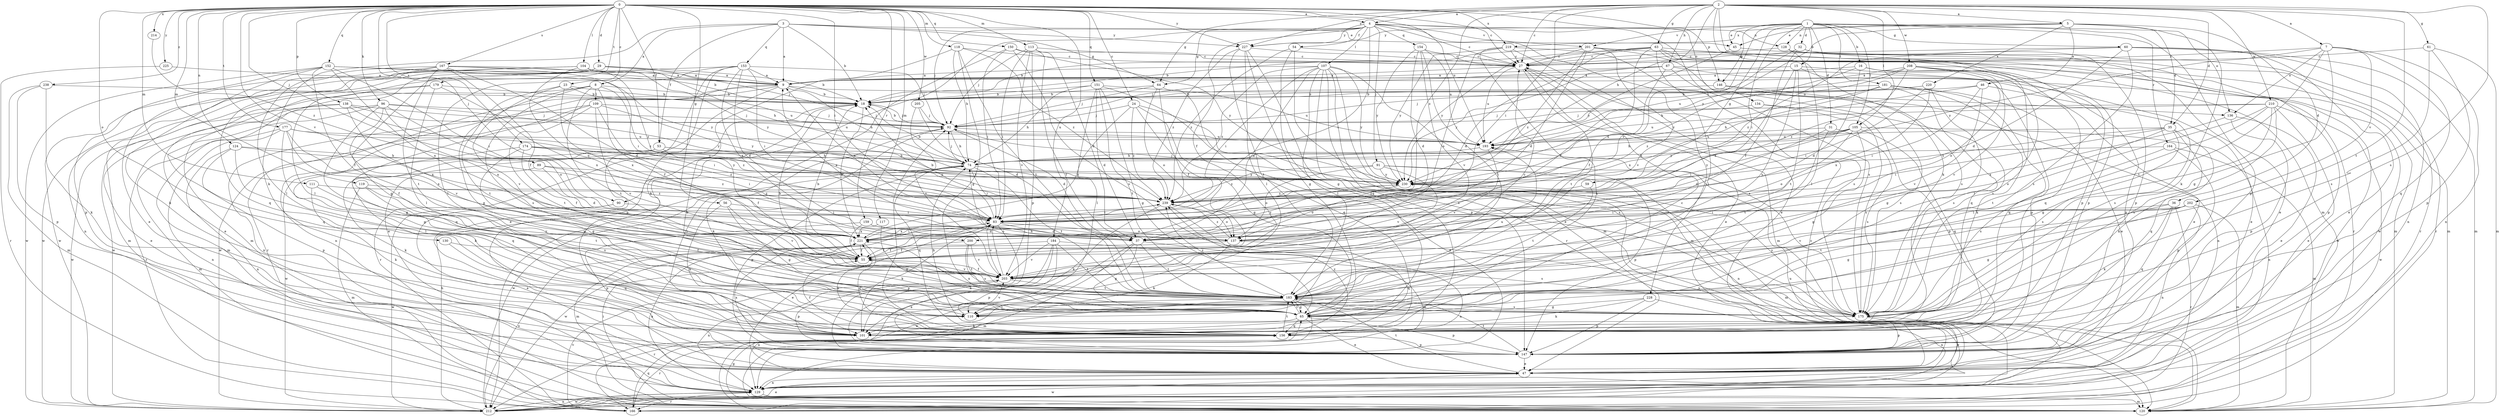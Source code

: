 strict digraph  {
0;
1;
2;
3;
4;
5;
7;
8;
9;
15;
16;
18;
23;
24;
27;
29;
31;
32;
35;
36;
37;
45;
46;
47;
53;
54;
55;
56;
59;
60;
61;
63;
64;
65;
67;
74;
83;
89;
90;
91;
92;
96;
101;
104;
105;
107;
109;
110;
111;
113;
117;
118;
119;
120;
124;
128;
129;
130;
134;
136;
137;
138;
146;
147;
150;
151;
152;
153;
154;
156;
159;
164;
166;
167;
174;
175;
177;
179;
181;
183;
184;
193;
200;
201;
202;
203;
205;
208;
210;
212;
214;
219;
220;
221;
225;
227;
228;
230;
238;
239;
0 -> 4  [label=a];
0 -> 23  [label=c];
0 -> 24  [label=c];
0 -> 27  [label=c];
0 -> 29  [label=d];
0 -> 53  [label=f];
0 -> 56  [label=g];
0 -> 83  [label=i];
0 -> 89  [label=j];
0 -> 90  [label=j];
0 -> 96  [label=k];
0 -> 104  [label=l];
0 -> 111  [label=m];
0 -> 113  [label=m];
0 -> 117  [label=m];
0 -> 118  [label=m];
0 -> 119  [label=m];
0 -> 124  [label=n];
0 -> 130  [label=o];
0 -> 134  [label=o];
0 -> 138  [label=p];
0 -> 146  [label=p];
0 -> 150  [label=q];
0 -> 151  [label=q];
0 -> 152  [label=q];
0 -> 159  [label=r];
0 -> 167  [label=s];
0 -> 174  [label=s];
0 -> 177  [label=t];
0 -> 179  [label=t];
0 -> 184  [label=u];
0 -> 193  [label=u];
0 -> 200  [label=v];
0 -> 205  [label=w];
0 -> 214  [label=x];
0 -> 219  [label=x];
0 -> 225  [label=y];
0 -> 227  [label=y];
0 -> 238  [label=z];
1 -> 15  [label=b];
1 -> 16  [label=b];
1 -> 31  [label=d];
1 -> 32  [label=d];
1 -> 45  [label=e];
1 -> 59  [label=g];
1 -> 60  [label=g];
1 -> 83  [label=i];
1 -> 105  [label=l];
1 -> 128  [label=n];
1 -> 136  [label=o];
1 -> 146  [label=p];
1 -> 147  [label=p];
1 -> 164  [label=r];
1 -> 181  [label=t];
1 -> 200  [label=v];
1 -> 201  [label=v];
1 -> 227  [label=y];
2 -> 4  [label=a];
2 -> 5  [label=a];
2 -> 7  [label=a];
2 -> 27  [label=c];
2 -> 35  [label=d];
2 -> 61  [label=g];
2 -> 63  [label=g];
2 -> 64  [label=g];
2 -> 67  [label=h];
2 -> 74  [label=h];
2 -> 83  [label=i];
2 -> 101  [label=k];
2 -> 105  [label=l];
2 -> 120  [label=m];
2 -> 175  [label=s];
2 -> 183  [label=t];
2 -> 208  [label=w];
2 -> 210  [label=w];
2 -> 227  [label=y];
2 -> 239  [label=z];
3 -> 8  [label=a];
3 -> 9  [label=a];
3 -> 18  [label=b];
3 -> 45  [label=e];
3 -> 53  [label=f];
3 -> 64  [label=g];
3 -> 101  [label=k];
3 -> 153  [label=q];
3 -> 227  [label=y];
4 -> 27  [label=c];
4 -> 54  [label=f];
4 -> 55  [label=f];
4 -> 64  [label=g];
4 -> 83  [label=i];
4 -> 90  [label=j];
4 -> 91  [label=j];
4 -> 92  [label=j];
4 -> 107  [label=l];
4 -> 128  [label=n];
4 -> 154  [label=q];
4 -> 175  [label=s];
4 -> 201  [label=v];
4 -> 227  [label=y];
4 -> 228  [label=y];
5 -> 35  [label=d];
5 -> 36  [label=d];
5 -> 45  [label=e];
5 -> 46  [label=e];
5 -> 101  [label=k];
5 -> 219  [label=x];
5 -> 220  [label=x];
5 -> 230  [label=y];
7 -> 27  [label=c];
7 -> 65  [label=g];
7 -> 129  [label=n];
7 -> 136  [label=o];
7 -> 156  [label=q];
7 -> 183  [label=t];
7 -> 202  [label=v];
7 -> 230  [label=y];
8 -> 18  [label=b];
8 -> 55  [label=f];
8 -> 65  [label=g];
8 -> 109  [label=l];
8 -> 120  [label=m];
8 -> 175  [label=s];
8 -> 183  [label=t];
8 -> 239  [label=z];
9 -> 18  [label=b];
9 -> 47  [label=e];
9 -> 74  [label=h];
9 -> 129  [label=n];
9 -> 136  [label=o];
9 -> 166  [label=r];
9 -> 212  [label=w];
15 -> 9  [label=a];
15 -> 47  [label=e];
15 -> 147  [label=p];
15 -> 183  [label=t];
15 -> 203  [label=v];
15 -> 221  [label=x];
16 -> 9  [label=a];
16 -> 37  [label=d];
16 -> 147  [label=p];
16 -> 156  [label=q];
16 -> 175  [label=s];
16 -> 230  [label=y];
18 -> 92  [label=j];
18 -> 166  [label=r];
18 -> 221  [label=x];
23 -> 18  [label=b];
23 -> 183  [label=t];
23 -> 193  [label=u];
23 -> 203  [label=v];
23 -> 221  [label=x];
24 -> 65  [label=g];
24 -> 92  [label=j];
24 -> 129  [label=n];
24 -> 175  [label=s];
24 -> 221  [label=x];
24 -> 239  [label=z];
27 -> 9  [label=a];
27 -> 47  [label=e];
27 -> 120  [label=m];
27 -> 183  [label=t];
27 -> 193  [label=u];
29 -> 9  [label=a];
29 -> 18  [label=b];
29 -> 65  [label=g];
29 -> 92  [label=j];
29 -> 110  [label=l];
29 -> 120  [label=m];
29 -> 156  [label=q];
31 -> 37  [label=d];
31 -> 175  [label=s];
31 -> 183  [label=t];
31 -> 193  [label=u];
32 -> 27  [label=c];
32 -> 55  [label=f];
32 -> 147  [label=p];
32 -> 166  [label=r];
32 -> 193  [label=u];
35 -> 83  [label=i];
35 -> 101  [label=k];
35 -> 137  [label=o];
35 -> 156  [label=q];
35 -> 175  [label=s];
35 -> 193  [label=u];
35 -> 230  [label=y];
36 -> 65  [label=g];
36 -> 83  [label=i];
36 -> 101  [label=k];
36 -> 156  [label=q];
36 -> 166  [label=r];
37 -> 65  [label=g];
37 -> 120  [label=m];
37 -> 129  [label=n];
37 -> 183  [label=t];
37 -> 212  [label=w];
37 -> 230  [label=y];
45 -> 166  [label=r];
45 -> 230  [label=y];
46 -> 18  [label=b];
46 -> 74  [label=h];
46 -> 83  [label=i];
46 -> 175  [label=s];
46 -> 203  [label=v];
47 -> 129  [label=n];
47 -> 183  [label=t];
47 -> 212  [label=w];
53 -> 55  [label=f];
53 -> 74  [label=h];
53 -> 101  [label=k];
53 -> 212  [label=w];
53 -> 239  [label=z];
54 -> 27  [label=c];
54 -> 65  [label=g];
54 -> 120  [label=m];
54 -> 239  [label=z];
55 -> 18  [label=b];
55 -> 203  [label=v];
56 -> 65  [label=g];
56 -> 83  [label=i];
56 -> 101  [label=k];
56 -> 203  [label=v];
59 -> 183  [label=t];
59 -> 239  [label=z];
60 -> 27  [label=c];
60 -> 37  [label=d];
60 -> 47  [label=e];
60 -> 120  [label=m];
60 -> 129  [label=n];
60 -> 175  [label=s];
60 -> 239  [label=z];
61 -> 27  [label=c];
61 -> 120  [label=m];
61 -> 147  [label=p];
61 -> 175  [label=s];
63 -> 18  [label=b];
63 -> 27  [label=c];
63 -> 37  [label=d];
63 -> 55  [label=f];
63 -> 110  [label=l];
63 -> 120  [label=m];
63 -> 147  [label=p];
63 -> 166  [label=r];
63 -> 212  [label=w];
63 -> 230  [label=y];
64 -> 18  [label=b];
64 -> 55  [label=f];
64 -> 92  [label=j];
64 -> 137  [label=o];
64 -> 156  [label=q];
65 -> 18  [label=b];
65 -> 47  [label=e];
65 -> 101  [label=k];
65 -> 147  [label=p];
65 -> 156  [label=q];
65 -> 183  [label=t];
67 -> 9  [label=a];
67 -> 47  [label=e];
67 -> 55  [label=f];
67 -> 92  [label=j];
67 -> 156  [label=q];
67 -> 212  [label=w];
67 -> 230  [label=y];
74 -> 18  [label=b];
74 -> 83  [label=i];
74 -> 92  [label=j];
74 -> 147  [label=p];
74 -> 156  [label=q];
74 -> 183  [label=t];
74 -> 212  [label=w];
74 -> 230  [label=y];
83 -> 9  [label=a];
83 -> 18  [label=b];
83 -> 37  [label=d];
83 -> 47  [label=e];
83 -> 101  [label=k];
83 -> 120  [label=m];
83 -> 137  [label=o];
83 -> 147  [label=p];
83 -> 203  [label=v];
83 -> 212  [label=w];
83 -> 221  [label=x];
89 -> 37  [label=d];
89 -> 101  [label=k];
89 -> 230  [label=y];
89 -> 239  [label=z];
90 -> 47  [label=e];
90 -> 83  [label=i];
90 -> 212  [label=w];
91 -> 129  [label=n];
91 -> 137  [label=o];
91 -> 147  [label=p];
91 -> 203  [label=v];
91 -> 230  [label=y];
91 -> 239  [label=z];
92 -> 18  [label=b];
92 -> 37  [label=d];
92 -> 74  [label=h];
92 -> 101  [label=k];
92 -> 193  [label=u];
96 -> 65  [label=g];
96 -> 92  [label=j];
96 -> 137  [label=o];
96 -> 156  [label=q];
96 -> 166  [label=r];
96 -> 203  [label=v];
96 -> 221  [label=x];
96 -> 230  [label=y];
101 -> 27  [label=c];
101 -> 92  [label=j];
104 -> 9  [label=a];
104 -> 74  [label=h];
104 -> 129  [label=n];
104 -> 137  [label=o];
104 -> 212  [label=w];
104 -> 230  [label=y];
104 -> 239  [label=z];
105 -> 65  [label=g];
105 -> 74  [label=h];
105 -> 83  [label=i];
105 -> 129  [label=n];
105 -> 137  [label=o];
105 -> 156  [label=q];
105 -> 193  [label=u];
105 -> 230  [label=y];
107 -> 9  [label=a];
107 -> 37  [label=d];
107 -> 47  [label=e];
107 -> 83  [label=i];
107 -> 110  [label=l];
107 -> 120  [label=m];
107 -> 147  [label=p];
107 -> 166  [label=r];
107 -> 175  [label=s];
107 -> 230  [label=y];
107 -> 239  [label=z];
109 -> 83  [label=i];
109 -> 92  [label=j];
109 -> 129  [label=n];
109 -> 156  [label=q];
109 -> 183  [label=t];
109 -> 203  [label=v];
109 -> 230  [label=y];
110 -> 203  [label=v];
111 -> 101  [label=k];
111 -> 183  [label=t];
111 -> 239  [label=z];
113 -> 27  [label=c];
113 -> 37  [label=d];
113 -> 83  [label=i];
113 -> 92  [label=j];
113 -> 147  [label=p];
113 -> 183  [label=t];
113 -> 203  [label=v];
117 -> 65  [label=g];
117 -> 221  [label=x];
118 -> 27  [label=c];
118 -> 65  [label=g];
118 -> 74  [label=h];
118 -> 101  [label=k];
118 -> 183  [label=t];
118 -> 239  [label=z];
119 -> 120  [label=m];
119 -> 175  [label=s];
119 -> 203  [label=v];
119 -> 239  [label=z];
120 -> 65  [label=g];
120 -> 83  [label=i];
124 -> 74  [label=h];
124 -> 110  [label=l];
124 -> 129  [label=n];
124 -> 147  [label=p];
124 -> 230  [label=y];
128 -> 27  [label=c];
128 -> 47  [label=e];
128 -> 110  [label=l];
128 -> 147  [label=p];
129 -> 120  [label=m];
129 -> 166  [label=r];
129 -> 212  [label=w];
129 -> 230  [label=y];
130 -> 55  [label=f];
130 -> 156  [label=q];
134 -> 92  [label=j];
134 -> 147  [label=p];
134 -> 175  [label=s];
136 -> 47  [label=e];
136 -> 147  [label=p];
136 -> 221  [label=x];
137 -> 9  [label=a];
137 -> 55  [label=f];
137 -> 101  [label=k];
137 -> 156  [label=q];
137 -> 239  [label=z];
138 -> 47  [label=e];
138 -> 92  [label=j];
138 -> 193  [label=u];
138 -> 212  [label=w];
138 -> 221  [label=x];
138 -> 239  [label=z];
146 -> 18  [label=b];
146 -> 129  [label=n];
146 -> 175  [label=s];
147 -> 47  [label=e];
147 -> 183  [label=t];
147 -> 221  [label=x];
150 -> 27  [label=c];
150 -> 83  [label=i];
150 -> 175  [label=s];
150 -> 212  [label=w];
150 -> 230  [label=y];
151 -> 18  [label=b];
151 -> 37  [label=d];
151 -> 65  [label=g];
151 -> 74  [label=h];
151 -> 110  [label=l];
151 -> 175  [label=s];
151 -> 183  [label=t];
151 -> 193  [label=u];
152 -> 9  [label=a];
152 -> 55  [label=f];
152 -> 83  [label=i];
152 -> 101  [label=k];
152 -> 147  [label=p];
152 -> 212  [label=w];
152 -> 221  [label=x];
152 -> 230  [label=y];
153 -> 9  [label=a];
153 -> 37  [label=d];
153 -> 47  [label=e];
153 -> 83  [label=i];
153 -> 92  [label=j];
153 -> 110  [label=l];
153 -> 120  [label=m];
153 -> 147  [label=p];
153 -> 221  [label=x];
154 -> 27  [label=c];
154 -> 37  [label=d];
154 -> 183  [label=t];
154 -> 193  [label=u];
154 -> 203  [label=v];
154 -> 230  [label=y];
156 -> 55  [label=f];
156 -> 74  [label=h];
156 -> 92  [label=j];
156 -> 147  [label=p];
156 -> 166  [label=r];
156 -> 183  [label=t];
156 -> 221  [label=x];
156 -> 239  [label=z];
159 -> 37  [label=d];
159 -> 55  [label=f];
159 -> 137  [label=o];
159 -> 147  [label=p];
164 -> 74  [label=h];
164 -> 120  [label=m];
164 -> 147  [label=p];
164 -> 175  [label=s];
166 -> 156  [label=q];
166 -> 203  [label=v];
167 -> 9  [label=a];
167 -> 18  [label=b];
167 -> 37  [label=d];
167 -> 47  [label=e];
167 -> 55  [label=f];
167 -> 83  [label=i];
167 -> 110  [label=l];
167 -> 183  [label=t];
167 -> 212  [label=w];
174 -> 55  [label=f];
174 -> 65  [label=g];
174 -> 74  [label=h];
174 -> 83  [label=i];
174 -> 156  [label=q];
174 -> 239  [label=z];
175 -> 47  [label=e];
175 -> 147  [label=p];
175 -> 221  [label=x];
175 -> 230  [label=y];
177 -> 55  [label=f];
177 -> 65  [label=g];
177 -> 120  [label=m];
177 -> 129  [label=n];
177 -> 193  [label=u];
177 -> 221  [label=x];
177 -> 239  [label=z];
179 -> 18  [label=b];
179 -> 47  [label=e];
179 -> 110  [label=l];
179 -> 212  [label=w];
179 -> 221  [label=x];
181 -> 18  [label=b];
181 -> 47  [label=e];
181 -> 101  [label=k];
181 -> 156  [label=q];
181 -> 175  [label=s];
181 -> 221  [label=x];
181 -> 239  [label=z];
183 -> 65  [label=g];
183 -> 74  [label=h];
183 -> 110  [label=l];
183 -> 129  [label=n];
183 -> 166  [label=r];
183 -> 175  [label=s];
183 -> 193  [label=u];
183 -> 239  [label=z];
184 -> 47  [label=e];
184 -> 55  [label=f];
184 -> 101  [label=k];
184 -> 147  [label=p];
184 -> 175  [label=s];
184 -> 183  [label=t];
184 -> 203  [label=v];
193 -> 74  [label=h];
193 -> 203  [label=v];
200 -> 55  [label=f];
200 -> 175  [label=s];
200 -> 183  [label=t];
200 -> 203  [label=v];
201 -> 18  [label=b];
201 -> 27  [label=c];
201 -> 37  [label=d];
201 -> 120  [label=m];
201 -> 175  [label=s];
201 -> 203  [label=v];
201 -> 239  [label=z];
202 -> 65  [label=g];
202 -> 83  [label=i];
202 -> 120  [label=m];
202 -> 129  [label=n];
202 -> 183  [label=t];
202 -> 203  [label=v];
203 -> 18  [label=b];
203 -> 27  [label=c];
203 -> 55  [label=f];
203 -> 83  [label=i];
203 -> 129  [label=n];
203 -> 147  [label=p];
203 -> 183  [label=t];
205 -> 37  [label=d];
205 -> 92  [label=j];
205 -> 203  [label=v];
208 -> 9  [label=a];
208 -> 74  [label=h];
208 -> 110  [label=l];
208 -> 137  [label=o];
208 -> 147  [label=p];
208 -> 193  [label=u];
208 -> 203  [label=v];
208 -> 239  [label=z];
210 -> 47  [label=e];
210 -> 65  [label=g];
210 -> 92  [label=j];
210 -> 110  [label=l];
210 -> 175  [label=s];
210 -> 183  [label=t];
210 -> 193  [label=u];
210 -> 212  [label=w];
212 -> 27  [label=c];
212 -> 47  [label=e];
212 -> 74  [label=h];
212 -> 129  [label=n];
212 -> 193  [label=u];
212 -> 221  [label=x];
214 -> 239  [label=z];
219 -> 27  [label=c];
219 -> 47  [label=e];
219 -> 101  [label=k];
219 -> 137  [label=o];
219 -> 175  [label=s];
219 -> 230  [label=y];
220 -> 18  [label=b];
220 -> 65  [label=g];
220 -> 83  [label=i];
220 -> 92  [label=j];
220 -> 221  [label=x];
221 -> 55  [label=f];
221 -> 83  [label=i];
221 -> 129  [label=n];
221 -> 156  [label=q];
221 -> 239  [label=z];
225 -> 9  [label=a];
225 -> 166  [label=r];
227 -> 27  [label=c];
227 -> 65  [label=g];
227 -> 110  [label=l];
227 -> 156  [label=q];
227 -> 183  [label=t];
227 -> 239  [label=z];
228 -> 65  [label=g];
228 -> 101  [label=k];
228 -> 129  [label=n];
228 -> 147  [label=p];
230 -> 92  [label=j];
230 -> 120  [label=m];
230 -> 137  [label=o];
230 -> 239  [label=z];
238 -> 18  [label=b];
238 -> 101  [label=k];
238 -> 120  [label=m];
238 -> 147  [label=p];
239 -> 83  [label=i];
239 -> 101  [label=k];
239 -> 120  [label=m];
239 -> 137  [label=o];
}
